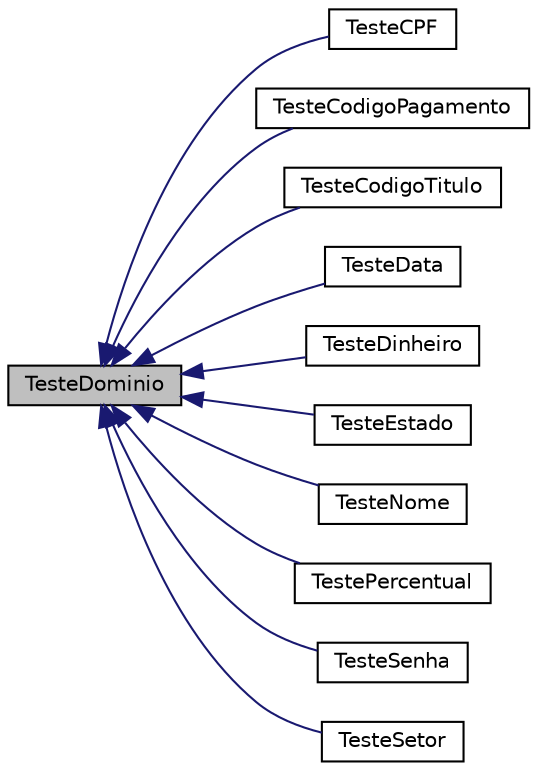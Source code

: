 digraph "TesteDominio"
{
 // LATEX_PDF_SIZE
  edge [fontname="Helvetica",fontsize="10",labelfontname="Helvetica",labelfontsize="10"];
  node [fontname="Helvetica",fontsize="10",shape=record];
  rankdir="LR";
  Node1 [label="TesteDominio",height=0.2,width=0.4,color="black", fillcolor="grey75", style="filled", fontcolor="black",tooltip="Classe abstrata que representa um teste de dominio generico."];
  Node1 -> Node2 [dir="back",color="midnightblue",fontsize="10",style="solid",fontname="Helvetica"];
  Node2 [label="TesteCPF",height=0.2,width=0.4,color="black", fillcolor="white", style="filled",URL="$classTesteCPF.html",tooltip="Classe para testar o dominio CPF."];
  Node1 -> Node3 [dir="back",color="midnightblue",fontsize="10",style="solid",fontname="Helvetica"];
  Node3 [label="TesteCodigoPagamento",height=0.2,width=0.4,color="black", fillcolor="white", style="filled",URL="$classTesteCodigoPagamento.html",tooltip="Classe para testar o dominio CodigoPagamento."];
  Node1 -> Node4 [dir="back",color="midnightblue",fontsize="10",style="solid",fontname="Helvetica"];
  Node4 [label="TesteCodigoTitulo",height=0.2,width=0.4,color="black", fillcolor="white", style="filled",URL="$classTesteCodigoTitulo.html",tooltip="Classe para testar o dominio CodigoTitulo."];
  Node1 -> Node5 [dir="back",color="midnightblue",fontsize="10",style="solid",fontname="Helvetica"];
  Node5 [label="TesteData",height=0.2,width=0.4,color="black", fillcolor="white", style="filled",URL="$classTesteData.html",tooltip="Classe para testar o dominio Data."];
  Node1 -> Node6 [dir="back",color="midnightblue",fontsize="10",style="solid",fontname="Helvetica"];
  Node6 [label="TesteDinheiro",height=0.2,width=0.4,color="black", fillcolor="white", style="filled",URL="$classTesteDinheiro.html",tooltip="Classe para testar o dominio Dinheiro."];
  Node1 -> Node7 [dir="back",color="midnightblue",fontsize="10",style="solid",fontname="Helvetica"];
  Node7 [label="TesteEstado",height=0.2,width=0.4,color="black", fillcolor="white", style="filled",URL="$classTesteEstado.html",tooltip="Classe para testar o dominio Estado."];
  Node1 -> Node8 [dir="back",color="midnightblue",fontsize="10",style="solid",fontname="Helvetica"];
  Node8 [label="TesteNome",height=0.2,width=0.4,color="black", fillcolor="white", style="filled",URL="$classTesteNome.html",tooltip="Classe para testar o dominio Nome."];
  Node1 -> Node9 [dir="back",color="midnightblue",fontsize="10",style="solid",fontname="Helvetica"];
  Node9 [label="TestePercentual",height=0.2,width=0.4,color="black", fillcolor="white", style="filled",URL="$classTestePercentual.html",tooltip="Classe para testar o dominio Percentual."];
  Node1 -> Node10 [dir="back",color="midnightblue",fontsize="10",style="solid",fontname="Helvetica"];
  Node10 [label="TesteSenha",height=0.2,width=0.4,color="black", fillcolor="white", style="filled",URL="$classTesteSenha.html",tooltip="Classe para testar o dominio Senha."];
  Node1 -> Node11 [dir="back",color="midnightblue",fontsize="10",style="solid",fontname="Helvetica"];
  Node11 [label="TesteSetor",height=0.2,width=0.4,color="black", fillcolor="white", style="filled",URL="$classTesteSetor.html",tooltip="Classe para testar o dominio Setor."];
}
